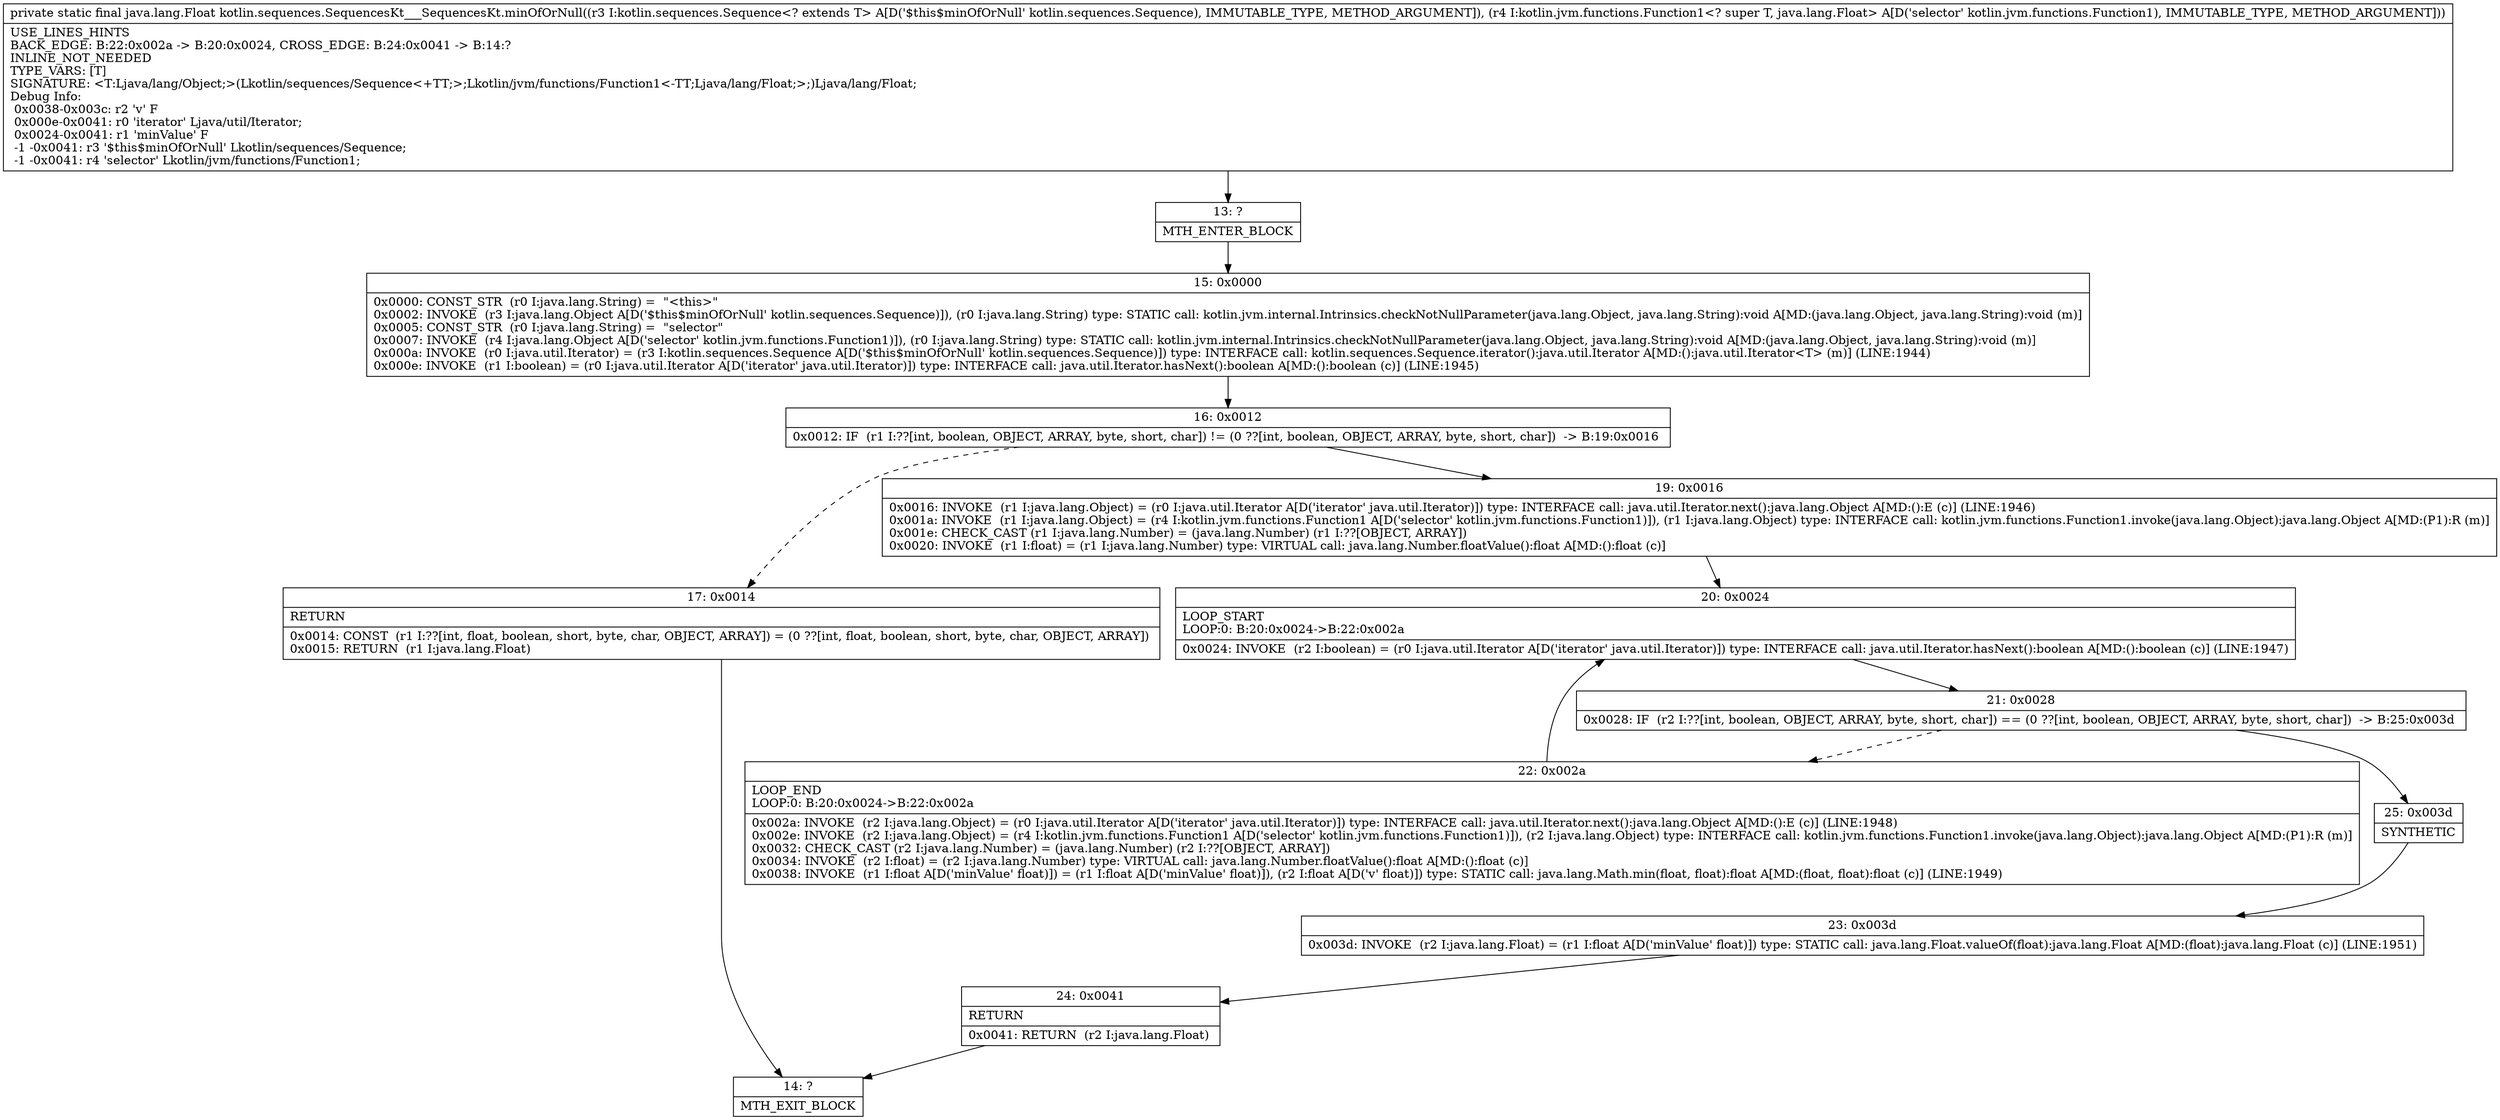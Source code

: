 digraph "CFG forkotlin.sequences.SequencesKt___SequencesKt.minOfOrNull(Lkotlin\/sequences\/Sequence;Lkotlin\/jvm\/functions\/Function1;)Ljava\/lang\/Float;" {
Node_13 [shape=record,label="{13\:\ ?|MTH_ENTER_BLOCK\l}"];
Node_15 [shape=record,label="{15\:\ 0x0000|0x0000: CONST_STR  (r0 I:java.lang.String) =  \"\<this\>\" \l0x0002: INVOKE  (r3 I:java.lang.Object A[D('$this$minOfOrNull' kotlin.sequences.Sequence)]), (r0 I:java.lang.String) type: STATIC call: kotlin.jvm.internal.Intrinsics.checkNotNullParameter(java.lang.Object, java.lang.String):void A[MD:(java.lang.Object, java.lang.String):void (m)]\l0x0005: CONST_STR  (r0 I:java.lang.String) =  \"selector\" \l0x0007: INVOKE  (r4 I:java.lang.Object A[D('selector' kotlin.jvm.functions.Function1)]), (r0 I:java.lang.String) type: STATIC call: kotlin.jvm.internal.Intrinsics.checkNotNullParameter(java.lang.Object, java.lang.String):void A[MD:(java.lang.Object, java.lang.String):void (m)]\l0x000a: INVOKE  (r0 I:java.util.Iterator) = (r3 I:kotlin.sequences.Sequence A[D('$this$minOfOrNull' kotlin.sequences.Sequence)]) type: INTERFACE call: kotlin.sequences.Sequence.iterator():java.util.Iterator A[MD:():java.util.Iterator\<T\> (m)] (LINE:1944)\l0x000e: INVOKE  (r1 I:boolean) = (r0 I:java.util.Iterator A[D('iterator' java.util.Iterator)]) type: INTERFACE call: java.util.Iterator.hasNext():boolean A[MD:():boolean (c)] (LINE:1945)\l}"];
Node_16 [shape=record,label="{16\:\ 0x0012|0x0012: IF  (r1 I:??[int, boolean, OBJECT, ARRAY, byte, short, char]) != (0 ??[int, boolean, OBJECT, ARRAY, byte, short, char])  \-\> B:19:0x0016 \l}"];
Node_17 [shape=record,label="{17\:\ 0x0014|RETURN\l|0x0014: CONST  (r1 I:??[int, float, boolean, short, byte, char, OBJECT, ARRAY]) = (0 ??[int, float, boolean, short, byte, char, OBJECT, ARRAY]) \l0x0015: RETURN  (r1 I:java.lang.Float) \l}"];
Node_14 [shape=record,label="{14\:\ ?|MTH_EXIT_BLOCK\l}"];
Node_19 [shape=record,label="{19\:\ 0x0016|0x0016: INVOKE  (r1 I:java.lang.Object) = (r0 I:java.util.Iterator A[D('iterator' java.util.Iterator)]) type: INTERFACE call: java.util.Iterator.next():java.lang.Object A[MD:():E (c)] (LINE:1946)\l0x001a: INVOKE  (r1 I:java.lang.Object) = (r4 I:kotlin.jvm.functions.Function1 A[D('selector' kotlin.jvm.functions.Function1)]), (r1 I:java.lang.Object) type: INTERFACE call: kotlin.jvm.functions.Function1.invoke(java.lang.Object):java.lang.Object A[MD:(P1):R (m)]\l0x001e: CHECK_CAST (r1 I:java.lang.Number) = (java.lang.Number) (r1 I:??[OBJECT, ARRAY]) \l0x0020: INVOKE  (r1 I:float) = (r1 I:java.lang.Number) type: VIRTUAL call: java.lang.Number.floatValue():float A[MD:():float (c)]\l}"];
Node_20 [shape=record,label="{20\:\ 0x0024|LOOP_START\lLOOP:0: B:20:0x0024\-\>B:22:0x002a\l|0x0024: INVOKE  (r2 I:boolean) = (r0 I:java.util.Iterator A[D('iterator' java.util.Iterator)]) type: INTERFACE call: java.util.Iterator.hasNext():boolean A[MD:():boolean (c)] (LINE:1947)\l}"];
Node_21 [shape=record,label="{21\:\ 0x0028|0x0028: IF  (r2 I:??[int, boolean, OBJECT, ARRAY, byte, short, char]) == (0 ??[int, boolean, OBJECT, ARRAY, byte, short, char])  \-\> B:25:0x003d \l}"];
Node_22 [shape=record,label="{22\:\ 0x002a|LOOP_END\lLOOP:0: B:20:0x0024\-\>B:22:0x002a\l|0x002a: INVOKE  (r2 I:java.lang.Object) = (r0 I:java.util.Iterator A[D('iterator' java.util.Iterator)]) type: INTERFACE call: java.util.Iterator.next():java.lang.Object A[MD:():E (c)] (LINE:1948)\l0x002e: INVOKE  (r2 I:java.lang.Object) = (r4 I:kotlin.jvm.functions.Function1 A[D('selector' kotlin.jvm.functions.Function1)]), (r2 I:java.lang.Object) type: INTERFACE call: kotlin.jvm.functions.Function1.invoke(java.lang.Object):java.lang.Object A[MD:(P1):R (m)]\l0x0032: CHECK_CAST (r2 I:java.lang.Number) = (java.lang.Number) (r2 I:??[OBJECT, ARRAY]) \l0x0034: INVOKE  (r2 I:float) = (r2 I:java.lang.Number) type: VIRTUAL call: java.lang.Number.floatValue():float A[MD:():float (c)]\l0x0038: INVOKE  (r1 I:float A[D('minValue' float)]) = (r1 I:float A[D('minValue' float)]), (r2 I:float A[D('v' float)]) type: STATIC call: java.lang.Math.min(float, float):float A[MD:(float, float):float (c)] (LINE:1949)\l}"];
Node_25 [shape=record,label="{25\:\ 0x003d|SYNTHETIC\l}"];
Node_23 [shape=record,label="{23\:\ 0x003d|0x003d: INVOKE  (r2 I:java.lang.Float) = (r1 I:float A[D('minValue' float)]) type: STATIC call: java.lang.Float.valueOf(float):java.lang.Float A[MD:(float):java.lang.Float (c)] (LINE:1951)\l}"];
Node_24 [shape=record,label="{24\:\ 0x0041|RETURN\l|0x0041: RETURN  (r2 I:java.lang.Float) \l}"];
MethodNode[shape=record,label="{private static final java.lang.Float kotlin.sequences.SequencesKt___SequencesKt.minOfOrNull((r3 I:kotlin.sequences.Sequence\<? extends T\> A[D('$this$minOfOrNull' kotlin.sequences.Sequence), IMMUTABLE_TYPE, METHOD_ARGUMENT]), (r4 I:kotlin.jvm.functions.Function1\<? super T, java.lang.Float\> A[D('selector' kotlin.jvm.functions.Function1), IMMUTABLE_TYPE, METHOD_ARGUMENT]))  | USE_LINES_HINTS\lBACK_EDGE: B:22:0x002a \-\> B:20:0x0024, CROSS_EDGE: B:24:0x0041 \-\> B:14:?\lINLINE_NOT_NEEDED\lTYPE_VARS: [T]\lSIGNATURE: \<T:Ljava\/lang\/Object;\>(Lkotlin\/sequences\/Sequence\<+TT;\>;Lkotlin\/jvm\/functions\/Function1\<\-TT;Ljava\/lang\/Float;\>;)Ljava\/lang\/Float;\lDebug Info:\l  0x0038\-0x003c: r2 'v' F\l  0x000e\-0x0041: r0 'iterator' Ljava\/util\/Iterator;\l  0x0024\-0x0041: r1 'minValue' F\l  \-1 \-0x0041: r3 '$this$minOfOrNull' Lkotlin\/sequences\/Sequence;\l  \-1 \-0x0041: r4 'selector' Lkotlin\/jvm\/functions\/Function1;\l}"];
MethodNode -> Node_13;Node_13 -> Node_15;
Node_15 -> Node_16;
Node_16 -> Node_17[style=dashed];
Node_16 -> Node_19;
Node_17 -> Node_14;
Node_19 -> Node_20;
Node_20 -> Node_21;
Node_21 -> Node_22[style=dashed];
Node_21 -> Node_25;
Node_22 -> Node_20;
Node_25 -> Node_23;
Node_23 -> Node_24;
Node_24 -> Node_14;
}


